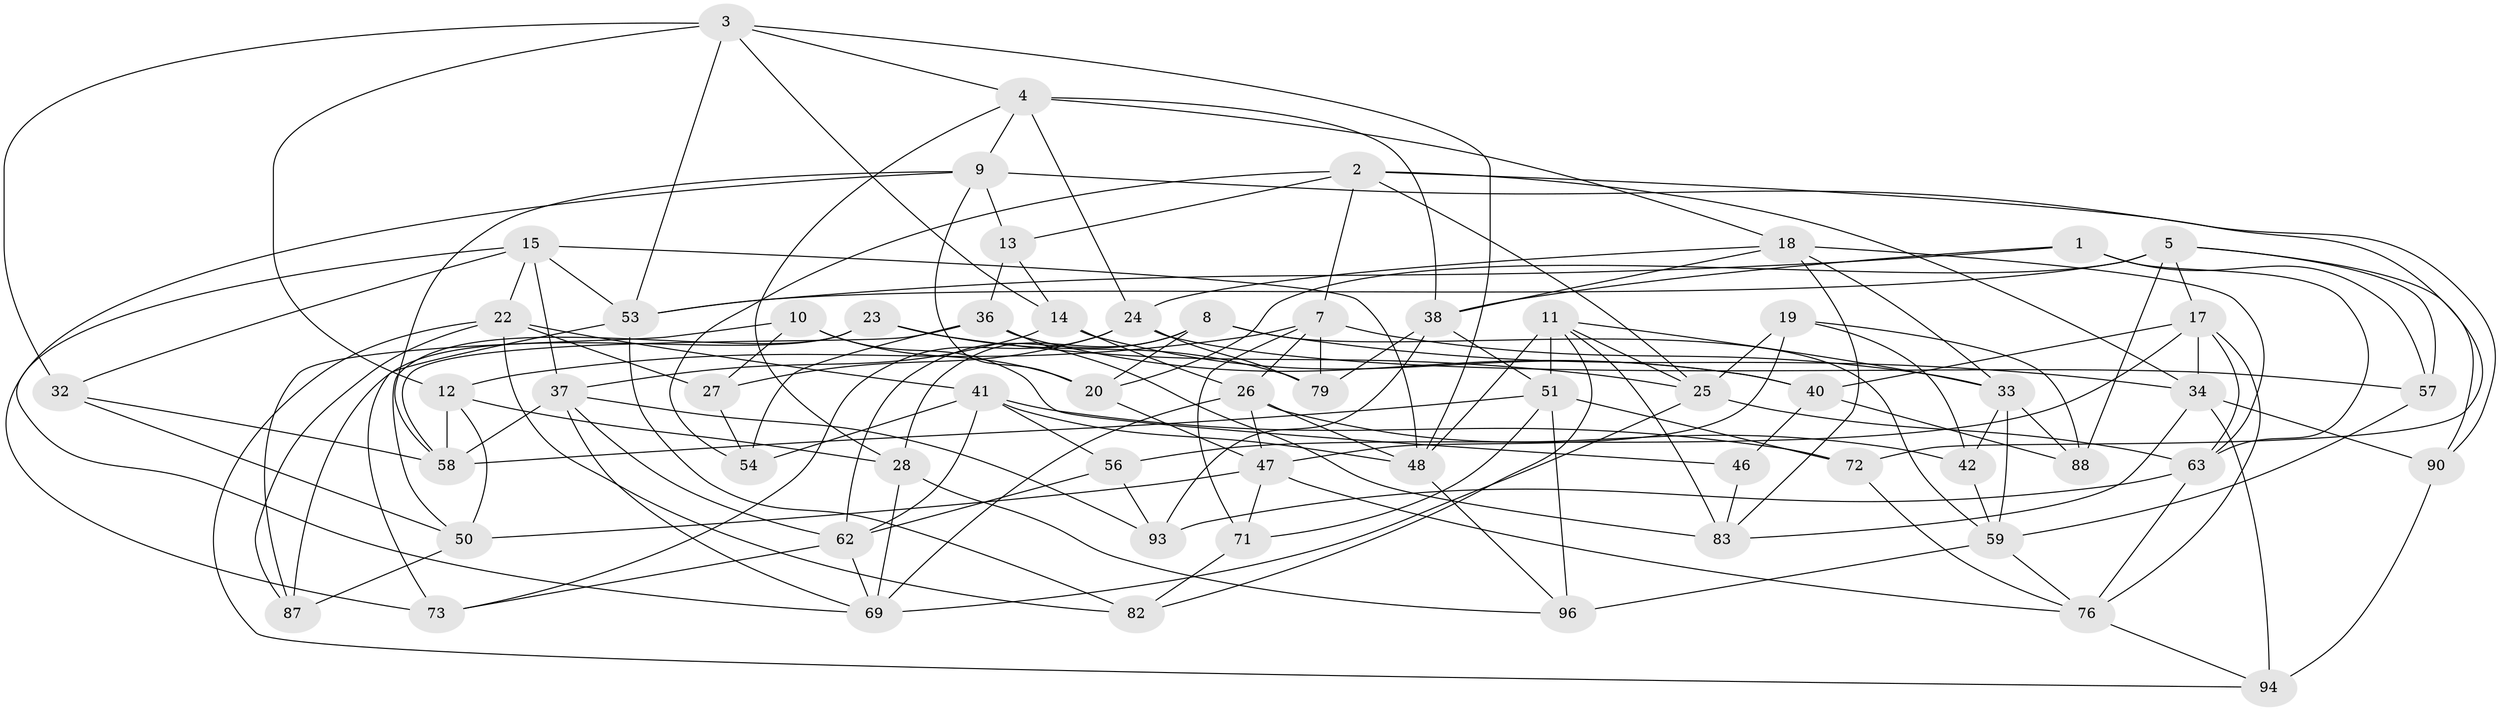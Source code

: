 // original degree distribution, {4: 1.0}
// Generated by graph-tools (version 1.1) at 2025/39/02/21/25 10:39:01]
// undirected, 61 vertices, 155 edges
graph export_dot {
graph [start="1"]
  node [color=gray90,style=filled];
  1;
  2 [super="+21"];
  3 [super="+6"];
  4 [super="+81"];
  5 [super="+70"];
  7 [super="+74"];
  8 [super="+52"];
  9 [super="+68"];
  10 [super="+85"];
  11 [super="+16"];
  12 [super="+98"];
  13;
  14 [super="+75"];
  15 [super="+43"];
  17 [super="+60"];
  18 [super="+31"];
  19;
  20 [super="+86"];
  22 [super="+29"];
  23;
  24 [super="+30"];
  25 [super="+44"];
  26 [super="+67"];
  27;
  28 [super="+66"];
  32;
  33 [super="+35"];
  34 [super="+91"];
  36 [super="+39"];
  37 [super="+45"];
  38 [super="+84"];
  40 [super="+95"];
  41 [super="+49"];
  42;
  46;
  47 [super="+64"];
  48 [super="+78"];
  50 [super="+77"];
  51 [super="+89"];
  53 [super="+55"];
  54;
  56;
  57;
  58 [super="+65"];
  59 [super="+61"];
  62 [super="+99"];
  63 [super="+80"];
  69 [super="+92"];
  71;
  72;
  73;
  76 [super="+97"];
  79;
  82;
  83 [super="+100"];
  87;
  88;
  90;
  93;
  94;
  96;
  1 -- 57;
  1 -- 53;
  1 -- 38;
  1 -- 63;
  2 -- 34;
  2 -- 13;
  2 -- 72;
  2 -- 25;
  2 -- 54;
  2 -- 7;
  3 -- 48;
  3 -- 12;
  3 -- 53;
  3 -- 32;
  3 -- 14;
  3 -- 4;
  4 -- 18;
  4 -- 38;
  4 -- 9;
  4 -- 24;
  4 -- 28;
  5 -- 17;
  5 -- 57;
  5 -- 20;
  5 -- 88;
  5 -- 90;
  5 -- 53;
  7 -- 79;
  7 -- 71;
  7 -- 12;
  7 -- 33;
  7 -- 26;
  8 -- 20;
  8 -- 28 [weight=2];
  8 -- 34;
  8 -- 59;
  8 -- 62;
  9 -- 90;
  9 -- 69;
  9 -- 13;
  9 -- 58;
  9 -- 20;
  10 -- 87;
  10 -- 20 [weight=2];
  10 -- 46 [weight=2];
  10 -- 27;
  11 -- 33;
  11 -- 51;
  11 -- 25;
  11 -- 48;
  11 -- 83;
  11 -- 82;
  12 -- 50 [weight=2];
  12 -- 58;
  12 -- 28;
  13 -- 14;
  13 -- 36;
  14 -- 26;
  14 -- 40 [weight=2];
  14 -- 37;
  15 -- 48;
  15 -- 73;
  15 -- 37;
  15 -- 32;
  15 -- 53;
  15 -- 22;
  17 -- 56;
  17 -- 40;
  17 -- 76;
  17 -- 63;
  17 -- 34;
  18 -- 24;
  18 -- 38;
  18 -- 63;
  18 -- 33;
  18 -- 83;
  19 -- 88;
  19 -- 25;
  19 -- 42;
  19 -- 47;
  20 -- 47;
  22 -- 41;
  22 -- 94;
  22 -- 82;
  22 -- 27;
  22 -- 87;
  23 -- 87;
  23 -- 50;
  23 -- 79;
  23 -- 25;
  24 -- 57;
  24 -- 73;
  24 -- 27;
  24 -- 79;
  25 -- 63;
  25 -- 69;
  26 -- 42;
  26 -- 47;
  26 -- 48;
  26 -- 69;
  27 -- 54;
  28 -- 96;
  28 -- 69;
  32 -- 50;
  32 -- 58;
  33 -- 88;
  33 -- 42;
  33 -- 59;
  34 -- 83;
  34 -- 90;
  34 -- 94;
  36 -- 58;
  36 -- 54;
  36 -- 40;
  36 -- 83 [weight=2];
  37 -- 58;
  37 -- 93;
  37 -- 69;
  37 -- 62;
  38 -- 79;
  38 -- 51;
  38 -- 93;
  40 -- 88;
  40 -- 46;
  41 -- 54;
  41 -- 62;
  41 -- 48;
  41 -- 56;
  41 -- 72;
  42 -- 59;
  46 -- 83;
  47 -- 71;
  47 -- 76;
  47 -- 50;
  48 -- 96;
  50 -- 87;
  51 -- 71;
  51 -- 72;
  51 -- 58;
  51 -- 96;
  53 -- 82;
  53 -- 73;
  56 -- 93;
  56 -- 62;
  57 -- 59;
  59 -- 96;
  59 -- 76;
  62 -- 69;
  62 -- 73;
  63 -- 93;
  63 -- 76;
  71 -- 82;
  72 -- 76;
  76 -- 94;
  90 -- 94;
}
